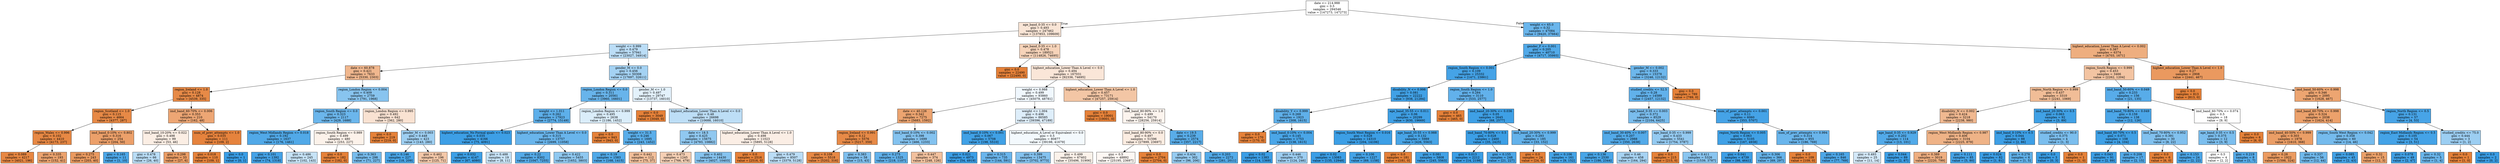 digraph Tree {
node [shape=box, style="filled", color="black"] ;
0 [label="date <= 214.988\ngini = 0.5\nsamples = 294546\nvalue = [147273, 147273]", fillcolor="#e5813900"] ;
1 [label="age_band_0-35 <= 0.0\ngini = 0.493\nsamples = 247462\nvalue = [137853, 109609]", fillcolor="#e5813934"] ;
0 -> 1 [labeldistance=2.5, labelangle=45, headlabel="True"] ;
2 [label="weight <= 0.999\ngini = 0.479\nsamples = 57941\nvalue = [23027, 34914]", fillcolor="#399de557"] ;
1 -> 2 ;
3 [label="date <= 60.878\ngini = 0.421\nsamples = 7633\nvalue = [5330, 2303]", fillcolor="#e5813991"] ;
2 -> 3 ;
4 [label="region_Ireland <= 1.0\ngini = 0.128\nsamples = 4874\nvalue = [4539, 335]", fillcolor="#e58139ec"] ;
3 -> 4 ;
5 [label="region_Scotland <= 1.0\ngini = 0.115\nsamples = 4664\nvalue = [4377, 287]", fillcolor="#e58139ee"] ;
4 -> 5 ;
6 [label="region_Wales <= 0.996\ngini = 0.102\nsamples = 4410\nvalue = [4173, 237]", fillcolor="#e58139f1"] ;
5 -> 6 ;
7 [label="gini = 0.089\nsamples = 4217\nvalue = [4021, 196]", fillcolor="#e58139f3"] ;
6 -> 7 ;
8 [label="gini = 0.335\nsamples = 193\nvalue = [152, 41]", fillcolor="#e58139ba"] ;
6 -> 8 ;
9 [label="imd_band_0-10% <= 0.802\ngini = 0.316\nsamples = 254\nvalue = [204, 50]", fillcolor="#e58139c0"] ;
5 -> 9 ;
10 [label="gini = 0.275\nsamples = 243\nvalue = [203, 40]", fillcolor="#e58139cd"] ;
9 -> 10 ;
11 [label="gini = 0.165\nsamples = 11\nvalue = [1, 10]", fillcolor="#399de5e6"] ;
9 -> 11 ;
12 [label="imd_band_60-70% <= 0.006\ngini = 0.353\nsamples = 210\nvalue = [162, 48]", fillcolor="#e58139b3"] ;
4 -> 12 ;
13 [label="imd_band_10-20% <= 0.022\ngini = 0.498\nsamples = 99\nvalue = [53, 46]", fillcolor="#e5813922"] ;
12 -> 13 ;
14 [label="gini = 0.478\nsamples = 66\nvalue = [26, 40]", fillcolor="#399de559"] ;
13 -> 14 ;
15 [label="gini = 0.298\nsamples = 33\nvalue = [27, 6]", fillcolor="#e58139c6"] ;
13 -> 15 ;
16 [label="num_of_prev_attempts <= 1.0\ngini = 0.035\nsamples = 111\nvalue = [109, 2]", fillcolor="#e58139fa"] ;
12 -> 16 ;
17 [label="gini = 0.018\nsamples = 110\nvalue = [109, 1]", fillcolor="#e58139fd"] ;
16 -> 17 ;
18 [label="gini = 0.0\nsamples = 1\nvalue = [0, 1]", fillcolor="#399de5ff"] ;
16 -> 18 ;
19 [label="region_London Region <= 0.004\ngini = 0.409\nsamples = 2759\nvalue = [791, 1968]", fillcolor="#399de599"] ;
3 -> 19 ;
20 [label="region_South Region <= 0.0\ngini = 0.323\nsamples = 2117\nvalue = [429, 1688]", fillcolor="#399de5be"] ;
19 -> 20 ;
21 [label="region_West Midlands Region <= 0.018\ngini = 0.192\nsamples = 1637\nvalue = [176, 1461]", fillcolor="#399de5e0"] ;
20 -> 21 ;
22 [label="gini = 0.101\nsamples = 1392\nvalue = [74, 1318]", fillcolor="#399de5f1"] ;
21 -> 22 ;
23 [label="gini = 0.486\nsamples = 245\nvalue = [102, 143]", fillcolor="#399de549"] ;
21 -> 23 ;
24 [label="region_South Region <= 0.989\ngini = 0.499\nsamples = 480\nvalue = [253, 227]", fillcolor="#e581391a"] ;
20 -> 24 ;
25 [label="gini = 0.0\nsamples = 182\nvalue = [182, 0]", fillcolor="#e58139ff"] ;
24 -> 25 ;
26 [label="gini = 0.363\nsamples = 298\nvalue = [71, 227]", fillcolor="#399de5af"] ;
24 -> 26 ;
27 [label="region_London Region <= 0.995\ngini = 0.492\nsamples = 642\nvalue = [362, 280]", fillcolor="#e581393a"] ;
19 -> 27 ;
28 [label="gini = 0.0\nsamples = 219\nvalue = [219, 0]", fillcolor="#e58139ff"] ;
27 -> 28 ;
29 [label="gender_M <= 0.003\ngini = 0.448\nsamples = 423\nvalue = [143, 280]", fillcolor="#399de57d"] ;
27 -> 29 ;
30 [label="gini = 0.146\nsamples = 227\nvalue = [18, 209]", fillcolor="#399de5e9"] ;
29 -> 30 ;
31 [label="gini = 0.462\nsamples = 196\nvalue = [125, 71]", fillcolor="#e581396e"] ;
29 -> 31 ;
32 [label="gender_M <= 0.0\ngini = 0.456\nsamples = 50308\nvalue = [17697, 32611]", fillcolor="#399de575"] ;
2 -> 32 ;
33 [label="region_London Region <= 0.0\ngini = 0.311\nsamples = 20561\nvalue = [3960, 16601]", fillcolor="#399de5c2"] ;
32 -> 33 ;
34 [label="weight <= 1.011\ngini = 0.262\nsamples = 17923\nvalue = [2774, 15149]", fillcolor="#399de5d0"] ;
33 -> 34 ;
35 [label="highest_education_No Formal quals <= 0.023\ngini = 0.035\nsamples = 4166\nvalue = [75, 4091]", fillcolor="#399de5fa"] ;
34 -> 35 ;
36 [label="gini = 0.032\nsamples = 4147\nvalue = [67, 4080]", fillcolor="#399de5fb"] ;
35 -> 36 ;
37 [label="gini = 0.488\nsamples = 19\nvalue = [8, 11]", fillcolor="#399de546"] ;
35 -> 37 ;
38 [label="highest_education_Lower Than A Level <= 0.0\ngini = 0.315\nsamples = 13757\nvalue = [2699, 11058]", fillcolor="#399de5c1"] ;
34 -> 38 ;
39 [label="gini = 0.22\nsamples = 8302\nvalue = [1047, 7255]", fillcolor="#399de5da"] ;
38 -> 39 ;
40 [label="gini = 0.422\nsamples = 5455\nvalue = [1652, 3803]", fillcolor="#399de590"] ;
38 -> 40 ;
41 [label="region_London Region <= 0.999\ngini = 0.495\nsamples = 2638\nvalue = [1186, 1452]", fillcolor="#399de52f"] ;
33 -> 41 ;
42 [label="gini = 0.0\nsamples = 943\nvalue = [943, 0]", fillcolor="#e58139ff"] ;
41 -> 42 ;
43 [label="weight <= 31.5\ngini = 0.246\nsamples = 1695\nvalue = [243, 1452]", fillcolor="#399de5d4"] ;
41 -> 43 ;
44 [label="gini = 0.19\nsamples = 1583\nvalue = [168, 1415]", fillcolor="#399de5e1"] ;
43 -> 44 ;
45 [label="gini = 0.442\nsamples = 112\nvalue = [75, 37]", fillcolor="#e5813981"] ;
43 -> 45 ;
46 [label="gender_M <= 1.0\ngini = 0.497\nsamples = 29747\nvalue = [13737, 16010]", fillcolor="#399de524"] ;
32 -> 46 ;
47 [label="gini = 0.0\nsamples = 3049\nvalue = [3049, 0]", fillcolor="#e58139ff"] ;
46 -> 47 ;
48 [label="highest_education_Lower Than A Level <= 0.0\ngini = 0.48\nsamples = 26698\nvalue = [10688, 16010]", fillcolor="#399de555"] ;
46 -> 48 ;
49 [label="date <= 18.5\ngini = 0.425\nsamples = 15675\nvalue = [4793, 10882]", fillcolor="#399de58f"] ;
48 -> 49 ;
50 [label="gini = 0.473\nsamples = 1245\nvalue = [766, 479]", fillcolor="#e5813960"] ;
49 -> 50 ;
51 [label="gini = 0.402\nsamples = 14430\nvalue = [4027, 10403]", fillcolor="#399de59c"] ;
49 -> 51 ;
52 [label="highest_education_Lower Than A Level <= 1.0\ngini = 0.498\nsamples = 11023\nvalue = [5895, 5128]", fillcolor="#e5813921"] ;
48 -> 52 ;
53 [label="gini = 0.0\nsamples = 2516\nvalue = [2516, 0]", fillcolor="#e58139ff"] ;
52 -> 53 ;
54 [label="gini = 0.479\nsamples = 8507\nvalue = [3379, 5128]", fillcolor="#399de557"] ;
52 -> 54 ;
55 [label="age_band_0-35 <= 1.0\ngini = 0.478\nsamples = 189521\nvalue = [114826, 74695]", fillcolor="#e5813959"] ;
1 -> 55 ;
56 [label="gini = 0.0\nsamples = 22490\nvalue = [22490, 0]", fillcolor="#e58139ff"] ;
55 -> 56 ;
57 [label="highest_education_Lower Than A Level <= 0.0\ngini = 0.494\nsamples = 167031\nvalue = [92336, 74695]", fillcolor="#e5813931"] ;
55 -> 57 ;
58 [label="weight <= 0.988\ngini = 0.499\nsamples = 93860\nvalue = [45079, 48781]", fillcolor="#399de513"] ;
57 -> 58 ;
59 [label="date <= 40.126\ngini = 0.342\nsamples = 7275\nvalue = [5683, 1592]", fillcolor="#e58139b8"] ;
58 -> 59 ;
60 [label="region_Ireland <= 0.991\ngini = 0.12\nsamples = 5576\nvalue = [5217, 359]", fillcolor="#e58139ed"] ;
59 -> 60 ;
61 [label="gini = 0.108\nsamples = 5518\nvalue = [5202, 316]", fillcolor="#e58139f0"] ;
60 -> 61 ;
62 [label="gini = 0.383\nsamples = 58\nvalue = [15, 43]", fillcolor="#399de5a6"] ;
60 -> 62 ;
63 [label="imd_band_0-10% <= 0.002\ngini = 0.398\nsamples = 1699\nvalue = [466, 1233]", fillcolor="#399de59f"] ;
59 -> 63 ;
64 [label="gini = 0.275\nsamples = 1325\nvalue = [218, 1107]", fillcolor="#399de5cd"] ;
63 -> 64 ;
65 [label="gini = 0.447\nsamples = 374\nvalue = [248, 126]", fillcolor="#e581397d"] ;
63 -> 65 ;
66 [label="weight <= 1.004\ngini = 0.496\nsamples = 86585\nvalue = [39396, 47189]", fillcolor="#399de52a"] ;
58 -> 66 ;
67 [label="imd_band_0-10% <= 0.001\ngini = 0.067\nsamples = 5708\nvalue = [198, 5510]", fillcolor="#399de5f6"] ;
66 -> 67 ;
68 [label="gini = 0.021\nsamples = 4973\nvalue = [54, 4919]", fillcolor="#399de5fc"] ;
67 -> 68 ;
69 [label="gini = 0.315\nsamples = 735\nvalue = [144, 591]", fillcolor="#399de5c1"] ;
67 -> 69 ;
70 [label="highest_education_A Level or Equivalent <= 0.0\ngini = 0.5\nsamples = 80877\nvalue = [39198, 41679]", fillcolor="#399de50f"] ;
66 -> 70 ;
71 [label="gini = 0.399\nsamples = 13475\nvalue = [3702, 9773]", fillcolor="#399de59e"] ;
70 -> 71 ;
72 [label="gini = 0.499\nsamples = 67402\nvalue = [35496, 31906]", fillcolor="#e581391a"] ;
70 -> 72 ;
73 [label="highest_education_Lower Than A Level <= 1.0\ngini = 0.457\nsamples = 73171\nvalue = [47257, 25914]", fillcolor="#e5813973"] ;
57 -> 73 ;
74 [label="gini = 0.0\nsamples = 19001\nvalue = [19001, 0]", fillcolor="#e58139ff"] ;
73 -> 74 ;
75 [label="imd_band_80-90% <= 1.0\ngini = 0.499\nsamples = 54170\nvalue = [28256, 25914]", fillcolor="#e5813915"] ;
73 -> 75 ;
76 [label="imd_band_80-90% <= 0.0\ngini = 0.497\nsamples = 51596\nvalue = [27899, 23697]", fillcolor="#e5813926"] ;
75 -> 76 ;
77 [label="gini = 0.5\nsamples = 48892\nvalue = [25195, 23697]", fillcolor="#e581390f"] ;
76 -> 77 ;
78 [label="gini = 0.0\nsamples = 2704\nvalue = [2704, 0]", fillcolor="#e58139ff"] ;
76 -> 78 ;
79 [label="date <= 19.5\ngini = 0.239\nsamples = 2574\nvalue = [357, 2217]", fillcolor="#399de5d6"] ;
75 -> 79 ;
80 [label="gini = 0.434\nsamples = 302\nvalue = [96, 206]", fillcolor="#399de588"] ;
79 -> 80 ;
81 [label="gini = 0.203\nsamples = 2272\nvalue = [261, 2011]", fillcolor="#399de5de"] ;
79 -> 81 ;
82 [label="weight <= 65.0\ngini = 0.32\nsamples = 47084\nvalue = [9420, 37664]", fillcolor="#399de5bf"] ;
0 -> 82 [labeldistance=2.5, labelangle=-45, headlabel="False"] ;
83 [label="gender_F <= 0.001\ngini = 0.205\nsamples = 40710\nvalue = [4717, 35993]", fillcolor="#399de5de"] ;
82 -> 83 ;
84 [label="region_South Region <= 0.001\ngini = 0.109\nsamples = 25332\nvalue = [1471, 23861]", fillcolor="#399de5ef"] ;
83 -> 84 ;
85 [label="disability_N <= 0.998\ngini = 0.081\nsamples = 22222\nvalue = [938, 21284]", fillcolor="#399de5f4"] ;
84 -> 85 ;
86 [label="disability_Y <= 0.999\ngini = 0.269\nsamples = 1923\nvalue = [308, 1615]", fillcolor="#399de5ce"] ;
85 -> 86 ;
87 [label="gini = 0.0\nsamples = 170\nvalue = [170, 0]", fillcolor="#e58139ff"] ;
86 -> 87 ;
88 [label="imd_band_0-10% <= 0.004\ngini = 0.145\nsamples = 1753\nvalue = [138, 1615]", fillcolor="#399de5e9"] ;
86 -> 88 ;
89 [label="gini = 0.02\nsamples = 1383\nvalue = [14, 1369]", fillcolor="#399de5fc"] ;
88 -> 89 ;
90 [label="gini = 0.446\nsamples = 370\nvalue = [124, 246]", fillcolor="#399de57e"] ;
88 -> 90 ;
91 [label="age_band_35-55 <= 0.011\ngini = 0.06\nsamples = 20299\nvalue = [630, 19669]", fillcolor="#399de5f7"] ;
85 -> 91 ;
92 [label="region_South West Region <= 0.016\ngini = 0.028\nsamples = 14310\nvalue = [204, 14106]", fillcolor="#399de5fb"] ;
91 -> 92 ;
93 [label="gini = 0.02\nsamples = 13083\nvalue = [135, 12948]", fillcolor="#399de5fc"] ;
92 -> 93 ;
94 [label="gini = 0.106\nsamples = 1227\nvalue = [69, 1158]", fillcolor="#399de5f0"] ;
92 -> 94 ;
95 [label="age_band_35-55 <= 0.988\ngini = 0.132\nsamples = 5989\nvalue = [426, 5563]", fillcolor="#399de5eb"] ;
91 -> 95 ;
96 [label="gini = 0.0\nsamples = 181\nvalue = [181, 0]", fillcolor="#e58139ff"] ;
95 -> 96 ;
97 [label="gini = 0.081\nsamples = 5808\nvalue = [245, 5563]", fillcolor="#399de5f4"] ;
95 -> 97 ;
98 [label="region_South Region <= 1.0\ngini = 0.284\nsamples = 3110\nvalue = [533, 2577]", fillcolor="#399de5ca"] ;
84 -> 98 ;
99 [label="gini = 0.0\nsamples = 465\nvalue = [465, 0]", fillcolor="#e58139ff"] ;
98 -> 99 ;
100 [label="imd_band_20-30% <= 0.036\ngini = 0.05\nsamples = 2645\nvalue = [68, 2577]", fillcolor="#399de5f8"] ;
98 -> 100 ;
101 [label="imd_band_70-80% <= 0.5\ngini = 0.028\nsamples = 2460\nvalue = [35, 2425]", fillcolor="#399de5fb"] ;
100 -> 101 ;
102 [label="gini = 0.013\nsamples = 2212\nvalue = [14, 2198]", fillcolor="#399de5fd"] ;
101 -> 102 ;
103 [label="gini = 0.155\nsamples = 248\nvalue = [21, 227]", fillcolor="#399de5e7"] ;
101 -> 103 ;
104 [label="imd_band_20-30% <= 0.999\ngini = 0.293\nsamples = 185\nvalue = [33, 152]", fillcolor="#399de5c8"] ;
100 -> 104 ;
105 [label="gini = 0.0\nsamples = 24\nvalue = [24, 0]", fillcolor="#e58139ff"] ;
104 -> 105 ;
106 [label="gini = 0.106\nsamples = 161\nvalue = [9, 152]", fillcolor="#399de5f0"] ;
104 -> 106 ;
107 [label="gender_M <= 0.002\ngini = 0.333\nsamples = 15378\nvalue = [3246, 12132]", fillcolor="#399de5bb"] ;
83 -> 107 ;
108 [label="studied_credits <= 52.5\ngini = 0.28\nsamples = 14589\nvalue = [2457, 12132]", fillcolor="#399de5cb"] ;
107 -> 108 ;
109 [label="age_band_0-35 <= 0.003\ngini = 0.372\nsamples = 8529\nvalue = [2104, 6425]", fillcolor="#399de5ab"] ;
108 -> 109 ;
110 [label="imd_band_30-40% <= 0.007\ngini = 0.207\nsamples = 2988\nvalue = [350, 2638]", fillcolor="#399de5dd"] ;
109 -> 110 ;
111 [label="gini = 0.136\nsamples = 2530\nvalue = [186, 2344]", fillcolor="#399de5eb"] ;
110 -> 111 ;
112 [label="gini = 0.46\nsamples = 458\nvalue = [164, 294]", fillcolor="#399de571"] ;
110 -> 112 ;
113 [label="age_band_0-35 <= 0.999\ngini = 0.433\nsamples = 5541\nvalue = [1754, 3787]", fillcolor="#399de589"] ;
109 -> 113 ;
114 [label="gini = 0.0\nsamples = 215\nvalue = [215, 0]", fillcolor="#e58139ff"] ;
113 -> 114 ;
115 [label="gini = 0.411\nsamples = 5326\nvalue = [1539, 3787]", fillcolor="#399de597"] ;
113 -> 115 ;
116 [label="num_of_prev_attempts <= 0.001\ngini = 0.11\nsamples = 6060\nvalue = [353, 5707]", fillcolor="#399de5ef"] ;
108 -> 116 ;
117 [label="region_North Region <= 0.005\ngini = 0.063\nsamples = 5105\nvalue = [167, 4938]", fillcolor="#399de5f6"] ;
116 -> 117 ;
118 [label="gini = 0.041\nsamples = 4739\nvalue = [98, 4641]", fillcolor="#399de5fa"] ;
117 -> 118 ;
119 [label="gini = 0.306\nsamples = 366\nvalue = [69, 297]", fillcolor="#399de5c4"] ;
117 -> 119 ;
120 [label="num_of_prev_attempts <= 0.994\ngini = 0.314\nsamples = 955\nvalue = [186, 769]", fillcolor="#399de5c1"] ;
116 -> 120 ;
121 [label="gini = 0.0\nsamples = 109\nvalue = [109, 0]", fillcolor="#e58139ff"] ;
120 -> 121 ;
122 [label="gini = 0.165\nsamples = 846\nvalue = [77, 769]", fillcolor="#399de5e5"] ;
120 -> 122 ;
123 [label="gini = 0.0\nsamples = 789\nvalue = [789, 0]", fillcolor="#e58139ff"] ;
107 -> 123 ;
124 [label="highest_education_Lower Than A Level <= 0.002\ngini = 0.387\nsamples = 6374\nvalue = [4703, 1671]", fillcolor="#e58139a4"] ;
82 -> 124 ;
125 [label="region_South Region <= 0.999\ngini = 0.453\nsamples = 3466\nvalue = [2262, 1204]", fillcolor="#e5813977"] ;
124 -> 125 ;
126 [label="region_North Region <= 0.999\ngini = 0.437\nsamples = 3310\nvalue = [2241, 1069]", fillcolor="#e5813985"] ;
125 -> 126 ;
127 [label="disability_N <= 0.002\ngini = 0.424\nsamples = 3218\nvalue = [2238, 980]", fillcolor="#e581398f"] ;
126 -> 127 ;
128 [label="age_band_0-35 <= 0.929\ngini = 0.202\nsamples = 114\nvalue = [13, 101]", fillcolor="#399de5de"] ;
127 -> 128 ;
129 [label="gini = 0.493\nsamples = 25\nvalue = [11, 14]", fillcolor="#399de537"] ;
128 -> 129 ;
130 [label="gini = 0.044\nsamples = 89\nvalue = [2, 87]", fillcolor="#399de5f9"] ;
128 -> 130 ;
131 [label="region_West Midlands Region <= 0.987\ngini = 0.406\nsamples = 3104\nvalue = [2225, 879]", fillcolor="#e581399a"] ;
127 -> 131 ;
132 [label="gini = 0.389\nsamples = 3019\nvalue = [2220, 799]", fillcolor="#e58139a3"] ;
131 -> 132 ;
133 [label="gini = 0.111\nsamples = 85\nvalue = [5, 80]", fillcolor="#399de5ef"] ;
131 -> 133 ;
134 [label="imd_band_20-30% <= 0.5\ngini = 0.063\nsamples = 92\nvalue = [3, 89]", fillcolor="#399de5f6"] ;
126 -> 134 ;
135 [label="imd_band_0-10% <= 0.5\ngini = 0.044\nsamples = 88\nvalue = [2, 86]", fillcolor="#399de5f9"] ;
134 -> 135 ;
136 [label="gini = 0.024\nsamples = 82\nvalue = [1, 81]", fillcolor="#399de5fc"] ;
135 -> 136 ;
137 [label="gini = 0.278\nsamples = 6\nvalue = [1, 5]", fillcolor="#399de5cc"] ;
135 -> 137 ;
138 [label="studied_credits <= 90.0\ngini = 0.375\nsamples = 4\nvalue = [1, 3]", fillcolor="#399de5aa"] ;
134 -> 138 ;
139 [label="gini = 0.0\nsamples = 3\nvalue = [0, 3]", fillcolor="#399de5ff"] ;
138 -> 139 ;
140 [label="gini = 0.0\nsamples = 1\nvalue = [1, 0]", fillcolor="#e58139ff"] ;
138 -> 140 ;
141 [label="imd_band_50-60% <= 0.049\ngini = 0.233\nsamples = 156\nvalue = [21, 135]", fillcolor="#399de5d7"] ;
125 -> 141 ;
142 [label="imd_band_70-80% <= 0.049\ngini = 0.159\nsamples = 138\nvalue = [12, 126]", fillcolor="#399de5e7"] ;
141 -> 142 ;
143 [label="imd_band_60-70% <= 0.5\ngini = 0.071\nsamples = 108\nvalue = [4, 104]", fillcolor="#399de5f5"] ;
142 -> 143 ;
144 [label="gini = 0.043\nsamples = 91\nvalue = [2, 89]", fillcolor="#399de5f9"] ;
143 -> 144 ;
145 [label="gini = 0.208\nsamples = 17\nvalue = [2, 15]", fillcolor="#399de5dd"] ;
143 -> 145 ;
146 [label="imd_band_70-80% <= 0.952\ngini = 0.391\nsamples = 30\nvalue = [8, 22]", fillcolor="#399de5a2"] ;
142 -> 146 ;
147 [label="gini = 0.0\nsamples = 6\nvalue = [6, 0]", fillcolor="#e58139ff"] ;
146 -> 147 ;
148 [label="gini = 0.153\nsamples = 24\nvalue = [2, 22]", fillcolor="#399de5e8"] ;
146 -> 148 ;
149 [label="imd_band_60-70% <= 0.074\ngini = 0.5\nsamples = 18\nvalue = [9, 9]", fillcolor="#e5813900"] ;
141 -> 149 ;
150 [label="age_band_0-35 <= 0.5\ngini = 0.375\nsamples = 12\nvalue = [3, 9]", fillcolor="#399de5aa"] ;
149 -> 150 ;
151 [label="gini = 0.5\nsamples = 4\nvalue = [2, 2]", fillcolor="#e5813900"] ;
150 -> 151 ;
152 [label="gini = 0.219\nsamples = 8\nvalue = [1, 7]", fillcolor="#399de5db"] ;
150 -> 152 ;
153 [label="gini = 0.0\nsamples = 6\nvalue = [6, 0]", fillcolor="#e58139ff"] ;
149 -> 153 ;
154 [label="highest_education_Lower Than A Level <= 1.0\ngini = 0.27\nsamples = 2908\nvalue = [2441, 467]", fillcolor="#e58139ce"] ;
124 -> 154 ;
155 [label="gini = 0.0\nsamples = 813\nvalue = [813, 0]", fillcolor="#e58139ff"] ;
154 -> 155 ;
156 [label="imd_band_50-60% <= 0.998\ngini = 0.346\nsamples = 2095\nvalue = [1628, 467]", fillcolor="#e58139b6"] ;
154 -> 156 ;
157 [label="imd_band_60-70% <= 0.998\ngini = 0.324\nsamples = 2038\nvalue = [1624, 414]", fillcolor="#e58139be"] ;
156 -> 157 ;
158 [label="imd_band_40-50% <= 0.999\ngini = 0.303\nsamples = 1978\nvalue = [1610, 368]", fillcolor="#e58139c5"] ;
157 -> 158 ;
159 [label="gini = 0.28\nsamples = 1922\nvalue = [1598, 324]", fillcolor="#e58139cb"] ;
158 -> 159 ;
160 [label="gini = 0.337\nsamples = 56\nvalue = [12, 44]", fillcolor="#399de5b9"] ;
158 -> 160 ;
161 [label="region_South West Region <= 0.042\ngini = 0.358\nsamples = 60\nvalue = [14, 46]", fillcolor="#399de5b1"] ;
157 -> 161 ;
162 [label="gini = 0.085\nsamples = 45\nvalue = [2, 43]", fillcolor="#399de5f3"] ;
161 -> 162 ;
163 [label="gini = 0.32\nsamples = 15\nvalue = [12, 3]", fillcolor="#e58139bf"] ;
161 -> 163 ;
164 [label="region_North Region <= 0.5\ngini = 0.131\nsamples = 57\nvalue = [4, 53]", fillcolor="#399de5ec"] ;
156 -> 164 ;
165 [label="region_East Midlands Region <= 0.5\ngini = 0.105\nsamples = 54\nvalue = [3, 51]", fillcolor="#399de5f0"] ;
164 -> 165 ;
166 [label="gini = 0.078\nsamples = 49\nvalue = [2, 47]", fillcolor="#399de5f4"] ;
165 -> 166 ;
167 [label="gini = 0.32\nsamples = 5\nvalue = [1, 4]", fillcolor="#399de5bf"] ;
165 -> 167 ;
168 [label="studied_credits <= 75.0\ngini = 0.444\nsamples = 3\nvalue = [1, 2]", fillcolor="#399de57f"] ;
164 -> 168 ;
169 [label="gini = 0.0\nsamples = 1\nvalue = [1, 0]", fillcolor="#e58139ff"] ;
168 -> 169 ;
170 [label="gini = 0.0\nsamples = 2\nvalue = [0, 2]", fillcolor="#399de5ff"] ;
168 -> 170 ;
}